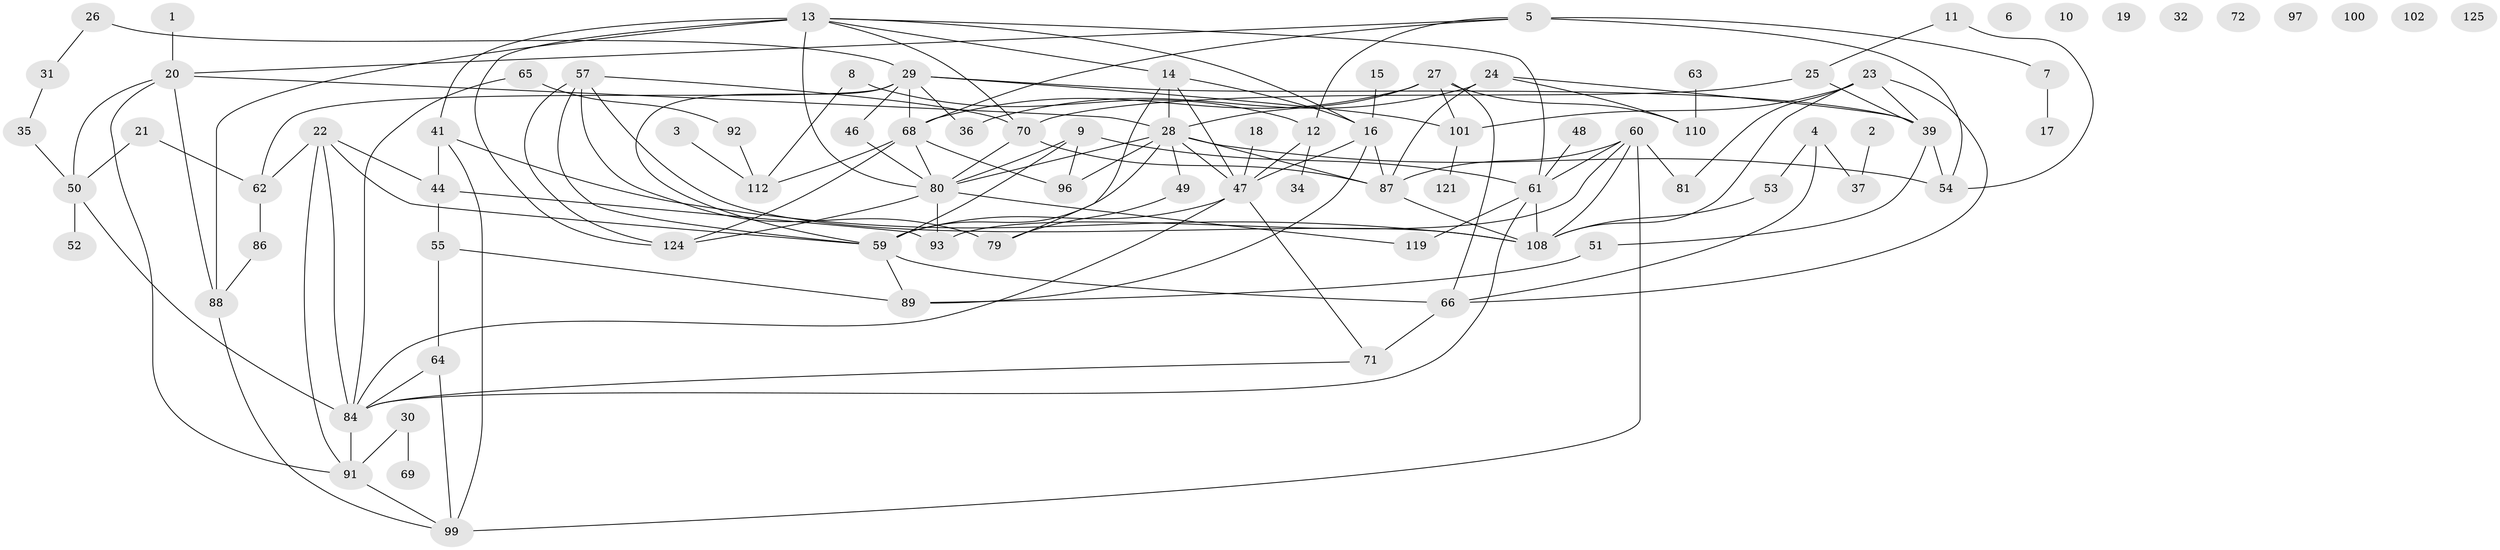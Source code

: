// Generated by graph-tools (version 1.1) at 2025/23/03/03/25 07:23:27]
// undirected, 87 vertices, 145 edges
graph export_dot {
graph [start="1"]
  node [color=gray90,style=filled];
  1;
  2;
  3 [super="+120"];
  4 [super="+38"];
  5 [super="+78"];
  6;
  7 [super="+111"];
  8 [super="+75"];
  9 [super="+40"];
  10;
  11;
  12 [super="+115"];
  13 [super="+90"];
  14 [super="+73"];
  15;
  16 [super="+43"];
  17;
  18;
  19;
  20 [super="+117"];
  21;
  22 [super="+45"];
  23 [super="+77"];
  24;
  25 [super="+82"];
  26;
  27 [super="+33"];
  28 [super="+118"];
  29 [super="+42"];
  30;
  31;
  32;
  34;
  35;
  36;
  37;
  39 [super="+76"];
  41;
  44 [super="+56"];
  46;
  47 [super="+94"];
  48;
  49 [super="+58"];
  50 [super="+105"];
  51;
  52;
  53 [super="+123"];
  54 [super="+107"];
  55 [super="+104"];
  57;
  59 [super="+98"];
  60 [super="+85"];
  61 [super="+67"];
  62;
  63;
  64;
  65;
  66 [super="+106"];
  68 [super="+103"];
  69;
  70 [super="+113"];
  71 [super="+74"];
  72;
  79;
  80 [super="+83"];
  81;
  84 [super="+95"];
  86;
  87 [super="+114"];
  88 [super="+116"];
  89;
  91;
  92;
  93;
  96;
  97;
  99;
  100;
  101;
  102;
  108 [super="+109"];
  110;
  112 [super="+122"];
  119;
  121;
  124;
  125;
  1 -- 20;
  2 -- 37;
  3 -- 112;
  4 -- 37;
  4 -- 66;
  4 -- 53;
  5 -- 7 [weight=2];
  5 -- 54;
  5 -- 12;
  5 -- 20;
  5 -- 68;
  7 -- 17;
  8 -- 112;
  8 -- 12;
  9 -- 61;
  9 -- 96;
  9 -- 59;
  9 -- 80;
  11 -- 54;
  11 -- 25;
  12 -- 34;
  12 -- 47;
  13 -- 14;
  13 -- 41;
  13 -- 61;
  13 -- 70;
  13 -- 88 [weight=2];
  13 -- 124;
  13 -- 80;
  13 -- 16;
  14 -- 28;
  14 -- 16;
  14 -- 79;
  14 -- 47;
  15 -- 16;
  16 -- 89;
  16 -- 87;
  16 -- 47;
  18 -- 47;
  20 -- 28;
  20 -- 50;
  20 -- 88;
  20 -- 91;
  21 -- 50;
  21 -- 62;
  22 -- 62;
  22 -- 84;
  22 -- 59;
  22 -- 91;
  22 -- 44;
  23 -- 66;
  23 -- 81;
  23 -- 108;
  23 -- 101;
  23 -- 39;
  24 -- 36;
  24 -- 39;
  24 -- 87;
  24 -- 110;
  25 -- 70;
  25 -- 39;
  26 -- 29;
  26 -- 31;
  27 -- 28;
  27 -- 66;
  27 -- 68;
  27 -- 101;
  27 -- 110;
  28 -- 47;
  28 -- 87;
  28 -- 96;
  28 -- 49;
  28 -- 59;
  28 -- 80;
  28 -- 54;
  29 -- 46;
  29 -- 62;
  29 -- 101;
  29 -- 59;
  29 -- 36;
  29 -- 68;
  29 -- 39;
  30 -- 69;
  30 -- 91;
  31 -- 35;
  35 -- 50;
  39 -- 54;
  39 -- 51;
  41 -- 99;
  41 -- 108;
  41 -- 44;
  44 -- 55;
  44 -- 93;
  46 -- 80;
  47 -- 71;
  47 -- 59;
  47 -- 84;
  48 -- 61;
  49 -- 79;
  50 -- 52;
  50 -- 84;
  51 -- 89;
  53 -- 108;
  55 -- 64;
  55 -- 89;
  57 -- 79;
  57 -- 124;
  57 -- 70;
  57 -- 59;
  57 -- 108;
  59 -- 89;
  59 -- 66;
  60 -- 87;
  60 -- 99;
  60 -- 61;
  60 -- 108;
  60 -- 81;
  60 -- 93;
  61 -- 108;
  61 -- 119;
  61 -- 84;
  62 -- 86;
  63 -- 110;
  64 -- 84;
  64 -- 99;
  65 -- 92;
  65 -- 84;
  66 -- 71;
  68 -- 124;
  68 -- 96;
  68 -- 80;
  68 -- 112;
  70 -- 80;
  70 -- 87;
  71 -- 84;
  80 -- 119;
  80 -- 124;
  80 -- 93;
  84 -- 91;
  86 -- 88;
  87 -- 108;
  88 -- 99;
  91 -- 99;
  92 -- 112;
  101 -- 121;
}
